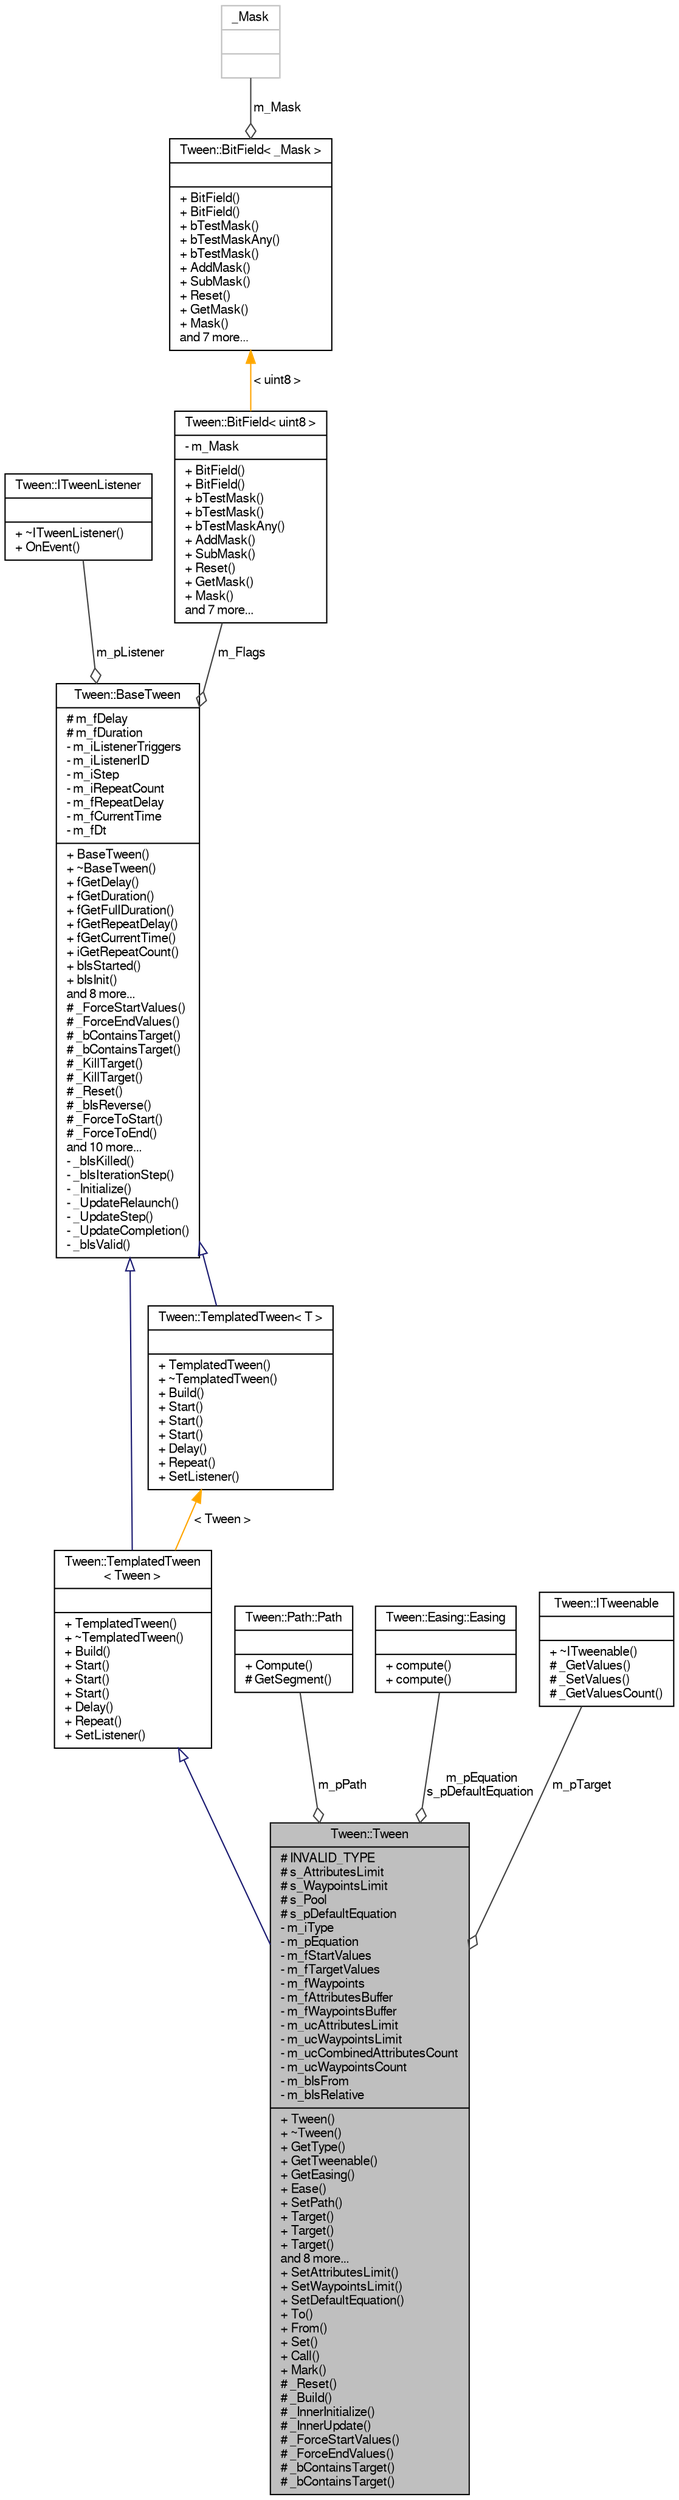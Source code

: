 digraph "Tween::Tween"
{
  bgcolor="transparent";
  edge [fontname="FreeSans",fontsize="10",labelfontname="FreeSans",labelfontsize="10"];
  node [fontname="FreeSans",fontsize="10",shape=record];
  Node1 [label="{Tween::Tween\n|# INVALID_TYPE\l# s_AttributesLimit\l# s_WaypointsLimit\l# s_Pool\l# s_pDefaultEquation\l- m_iType\l- m_pEquation\l- m_fStartValues\l- m_fTargetValues\l- m_fWaypoints\l- m_fAttributesBuffer\l- m_fWaypointsBuffer\l- m_ucAttributesLimit\l- m_ucWaypointsLimit\l- m_ucCombinedAttributesCount\l- m_ucWaypointsCount\l- m_bIsFrom\l- m_bIsRelative\l|+ Tween()\l+ ~Tween()\l+ GetType()\l+ GetTweenable()\l+ GetEasing()\l+ Ease()\l+ SetPath()\l+ Target()\l+ Target()\l+ Target()\land 8 more...\l+ SetAttributesLimit()\l+ SetWaypointsLimit()\l+ SetDefaultEquation()\l+ To()\l+ From()\l+ Set()\l+ Call()\l+ Mark()\l# _Reset()\l# _Build()\l# _InnerInitialize()\l# _InnerUpdate()\l# _ForceStartValues()\l# _ForceEndValues()\l# _bContainsTarget()\l# _bContainsTarget()\l}",height=0.2,width=0.4,color="black", fillcolor="grey75", style="filled" fontcolor="black"];
  Node2 -> Node1 [dir="back",color="midnightblue",fontsize="10",style="solid",arrowtail="onormal",fontname="FreeSans"];
  Node2 [label="{Tween::TemplatedTween\l\< Tween \>\n||+ TemplatedTween()\l+ ~TemplatedTween()\l+ Build()\l+ Start()\l+ Start()\l+ Start()\l+ Delay()\l+ Repeat()\l+ SetListener()\l}",height=0.2,width=0.4,color="black",URL="$d5/dac/classTween_1_1TemplatedTween.html"];
  Node3 -> Node2 [dir="back",color="midnightblue",fontsize="10",style="solid",arrowtail="onormal",fontname="FreeSans"];
  Node3 [label="{Tween::BaseTween\n|# m_fDelay\l# m_fDuration\l- m_iListenerTriggers\l- m_iListenerID\l- m_iStep\l- m_iRepeatCount\l- m_fRepeatDelay\l- m_fCurrentTime\l- m_fDt\l|+ BaseTween()\l+ ~BaseTween()\l+ fGetDelay()\l+ fGetDuration()\l+ fGetFullDuration()\l+ fGetRepeatDelay()\l+ fGetCurrentTime()\l+ iGetRepeatCount()\l+ bIsStarted()\l+ bIsInit()\land 8 more...\l# _ForceStartValues()\l# _ForceEndValues()\l# _bContainsTarget()\l# _bContainsTarget()\l# _KillTarget()\l# _KillTarget()\l# _Reset()\l# _bIsReverse()\l# _ForceToStart()\l# _ForceToEnd()\land 10 more...\l- _bIsKilled()\l- _bIsIterationStep()\l- _Initialize()\l- _UpdateRelaunch()\l- _UpdateStep()\l- _UpdateCompletion()\l- _bIsValid()\l}",height=0.2,width=0.4,color="black",URL="$dc/d9e/classTween_1_1BaseTween.html"];
  Node4 -> Node3 [color="grey25",fontsize="10",style="solid",label=" m_pListener" ,arrowhead="odiamond",fontname="FreeSans"];
  Node4 [label="{Tween::ITweenListener\n||+ ~ITweenListener()\l+ OnEvent()\l}",height=0.2,width=0.4,color="black",URL="$de/dad/classTween_1_1ITweenListener.html"];
  Node5 -> Node3 [color="grey25",fontsize="10",style="solid",label=" m_Flags" ,arrowhead="odiamond",fontname="FreeSans"];
  Node5 [label="{Tween::BitField\< uint8 \>\n|- m_Mask\l|+ BitField()\l+ BitField()\l+ bTestMask()\l+ bTestMask()\l+ bTestMaskAny()\l+ AddMask()\l+ SubMask()\l+ Reset()\l+ GetMask()\l+ Mask()\land 7 more...\l}",height=0.2,width=0.4,color="black",URL="$dc/d42/classTween_1_1BitField.html"];
  Node6 -> Node5 [dir="back",color="orange",fontsize="10",style="solid",label=" \< uint8 \>" ,fontname="FreeSans"];
  Node6 [label="{Tween::BitField\< _Mask \>\n||+ BitField()\l+ BitField()\l+ bTestMask()\l+ bTestMaskAny()\l+ bTestMask()\l+ AddMask()\l+ SubMask()\l+ Reset()\l+ GetMask()\l+ Mask()\land 7 more...\l}",height=0.2,width=0.4,color="black",URL="$dc/d42/classTween_1_1BitField.html"];
  Node7 -> Node6 [color="grey25",fontsize="10",style="solid",label=" m_Mask" ,arrowhead="odiamond",fontname="FreeSans"];
  Node7 [label="{_Mask\n||}",height=0.2,width=0.4,color="grey75"];
  Node8 -> Node2 [dir="back",color="orange",fontsize="10",style="solid",label=" \< Tween \>" ,fontname="FreeSans"];
  Node8 [label="{Tween::TemplatedTween\< T \>\n||+ TemplatedTween()\l+ ~TemplatedTween()\l+ Build()\l+ Start()\l+ Start()\l+ Start()\l+ Delay()\l+ Repeat()\l+ SetListener()\l}",height=0.2,width=0.4,color="black",URL="$d5/dac/classTween_1_1TemplatedTween.html"];
  Node3 -> Node8 [dir="back",color="midnightblue",fontsize="10",style="solid",arrowtail="onormal",fontname="FreeSans"];
  Node9 -> Node1 [color="grey25",fontsize="10",style="solid",label=" m_pPath" ,arrowhead="odiamond",fontname="FreeSans"];
  Node9 [label="{Tween::Path::Path\n||+ Compute()\l# GetSegment()\l}",height=0.2,width=0.4,color="black",URL="$df/d53/classTween_1_1Path_1_1Path.html"];
  Node10 -> Node1 [color="grey25",fontsize="10",style="solid",label=" m_pEquation\ns_pDefaultEquation" ,arrowhead="odiamond",fontname="FreeSans"];
  Node10 [label="{Tween::Easing::Easing\n||+ compute()\l+ compute()\l}",height=0.2,width=0.4,color="black",URL="$d2/d1c/classTween_1_1Easing_1_1Easing.html"];
  Node11 -> Node1 [color="grey25",fontsize="10",style="solid",label=" m_pTarget" ,arrowhead="odiamond",fontname="FreeSans"];
  Node11 [label="{Tween::ITweenable\n||+ ~ITweenable()\l# _GetValues()\l# _SetValues()\l# _GetValuesCount()\l}",height=0.2,width=0.4,color="black",URL="$d3/de6/classTween_1_1ITweenable.html"];
}
